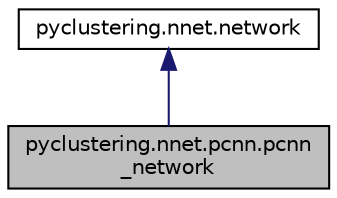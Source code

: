 digraph "pyclustering.nnet.pcnn.pcnn_network"
{
 // INTERACTIVE_SVG=YES
  edge [fontname="Helvetica",fontsize="10",labelfontname="Helvetica",labelfontsize="10"];
  node [fontname="Helvetica",fontsize="10",shape=record];
  Node0 [label="pyclustering.nnet.pcnn.pcnn\l_network",height=0.2,width=0.4,color="black", fillcolor="grey75", style="filled", fontcolor="black"];
  Node1 -> Node0 [dir="back",color="midnightblue",fontsize="10",style="solid",fontname="Helvetica"];
  Node1 [label="pyclustering.nnet.network",height=0.2,width=0.4,color="black", fillcolor="white", style="filled",URL="$d5/d9f/classpyclustering_1_1nnet_1_1network.html",tooltip="Common network description that consists of information about oscillators and connection between them..."];
}
